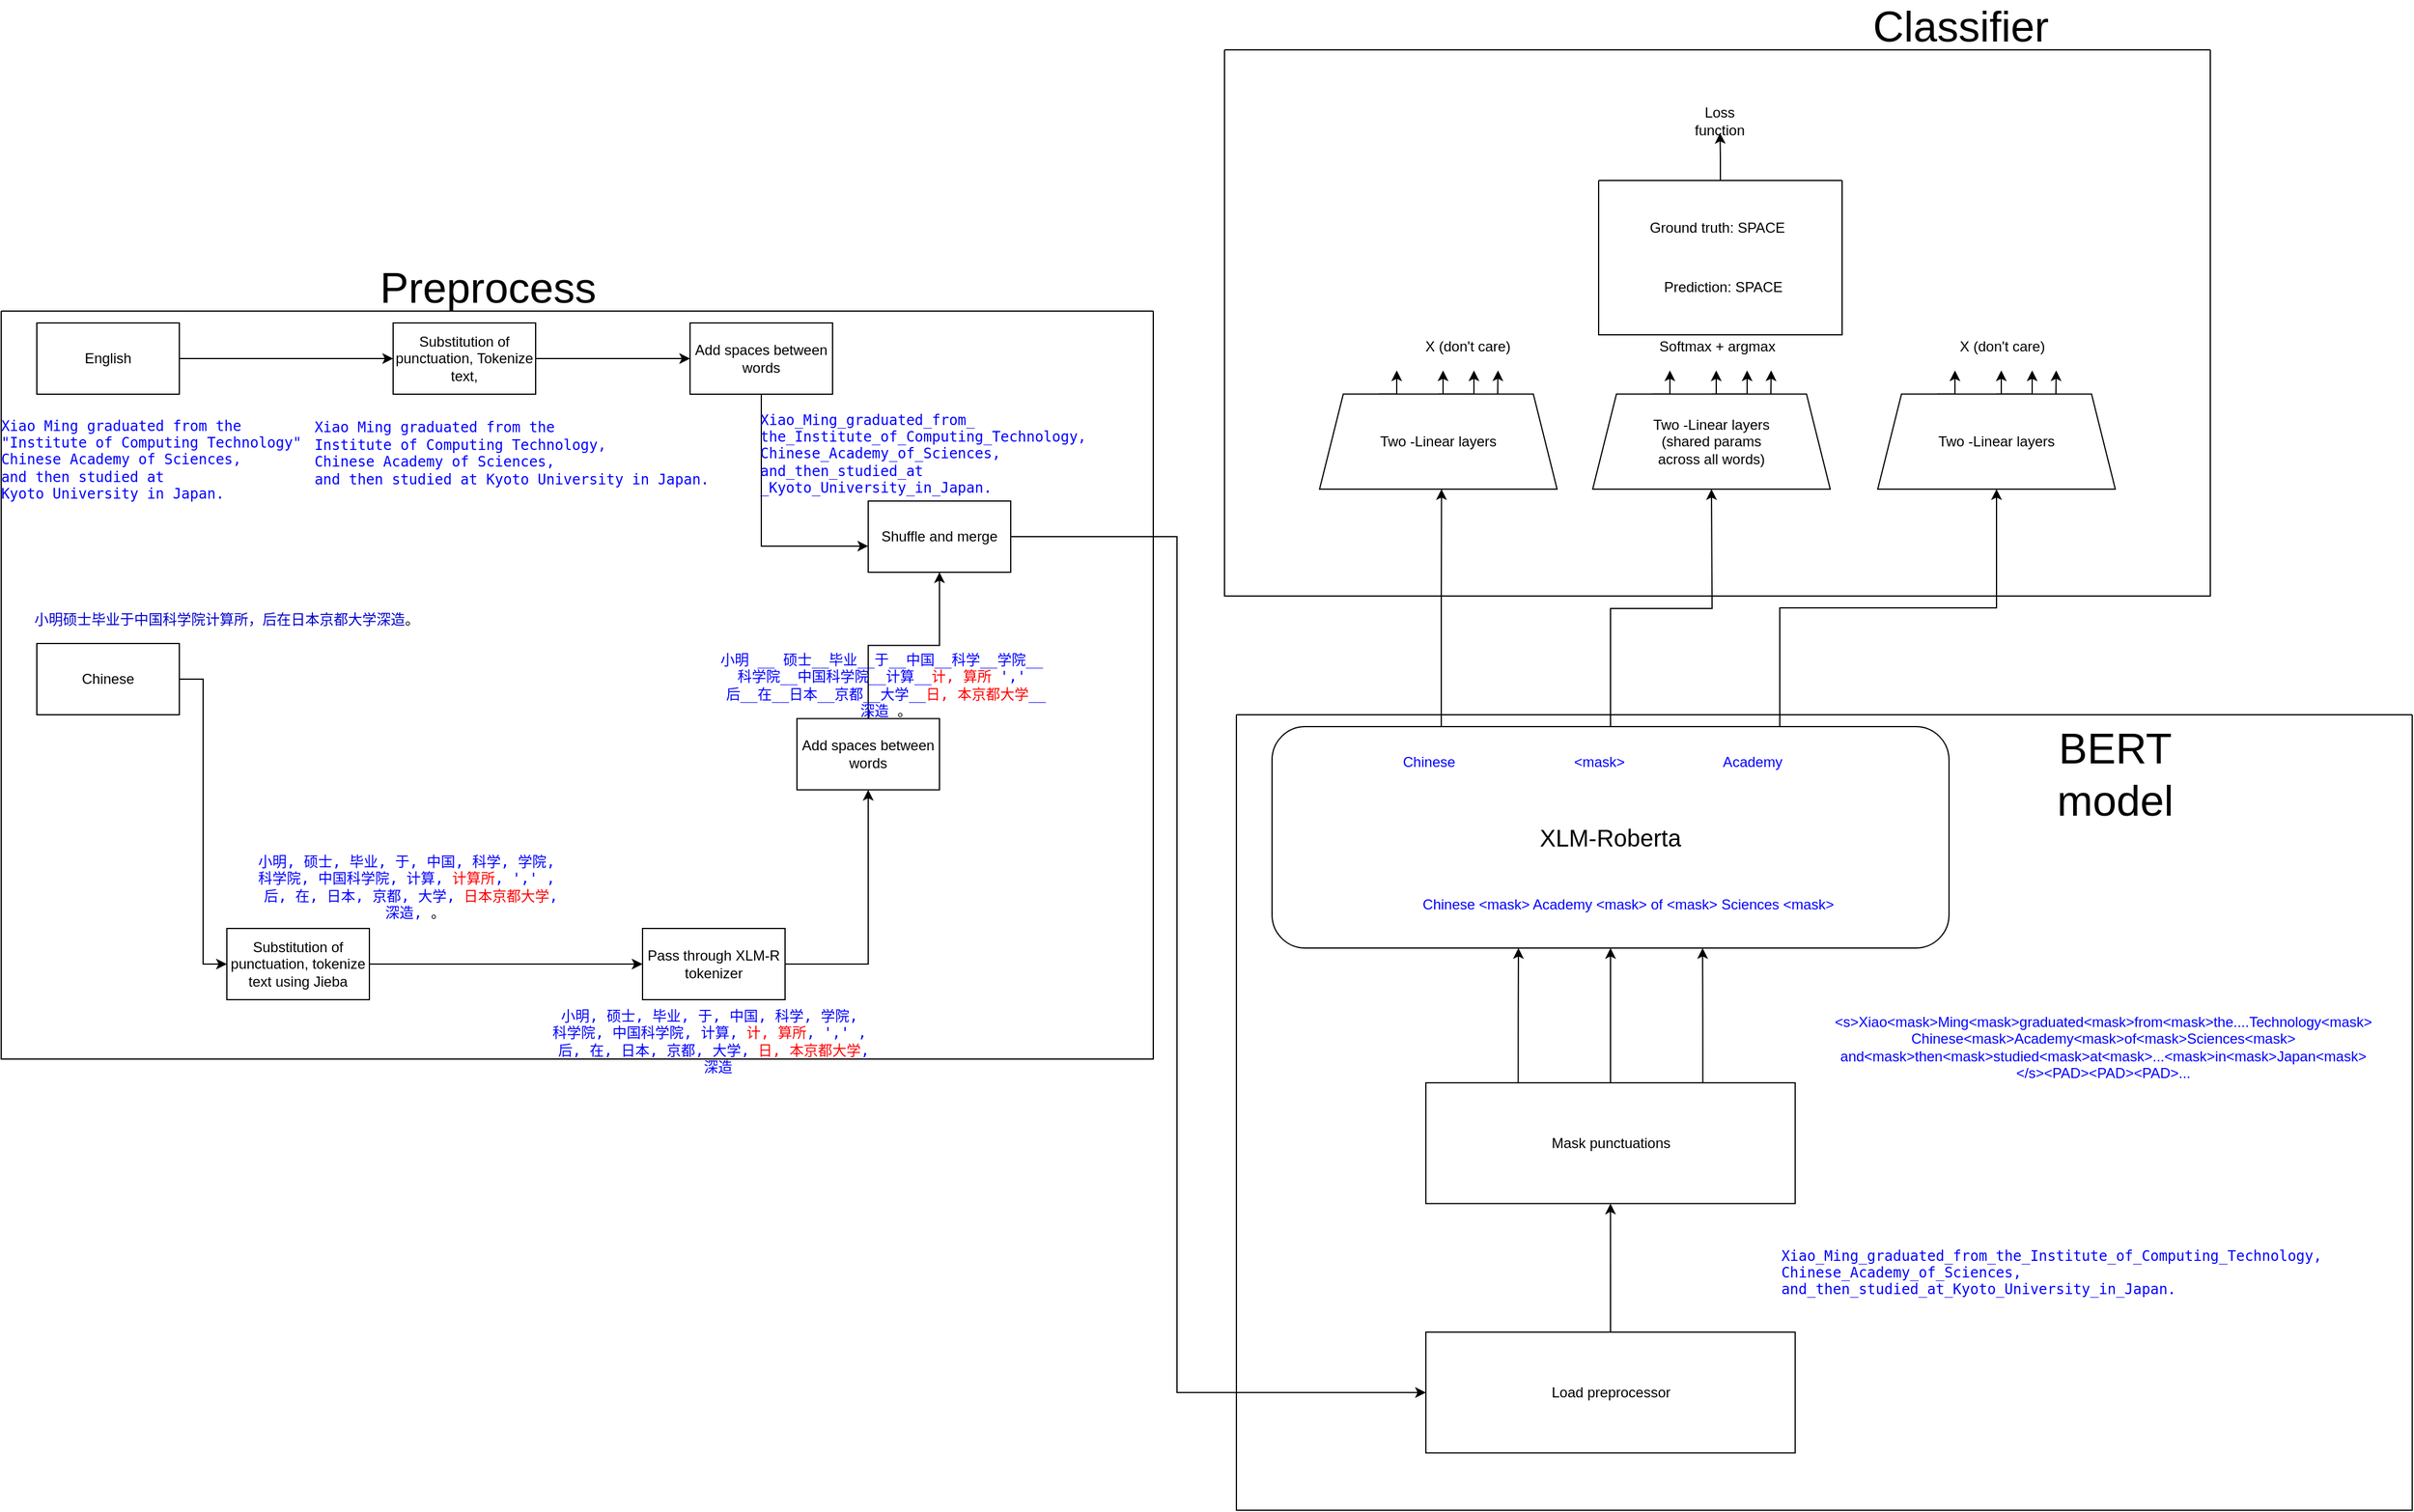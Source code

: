 <mxfile version="15.2.9" type="device"><diagram id="ZJVJjH7LBLkNVGJsUPvE" name="Page-1"><mxGraphModel dx="2568" dy="1235" grid="1" gridSize="10" guides="1" tooltips="1" connect="1" arrows="1" fold="1" page="1" pageScale="1" pageWidth="10000" pageHeight="10000" math="0" shadow="0"><root><mxCell id="0"/><mxCell id="1" parent="0"/><mxCell id="NnTIjYeRfynMUHYFlTm1-5" style="edgeStyle=orthogonalEdgeStyle;rounded=0;orthogonalLoop=1;jettySize=auto;html=1;exitX=1;exitY=0.5;exitDx=0;exitDy=0;entryX=0;entryY=0.5;entryDx=0;entryDy=0;" parent="1" source="NnTIjYeRfynMUHYFlTm1-1" target="NnTIjYeRfynMUHYFlTm1-4" edge="1"><mxGeometry relative="1" as="geometry"/></mxCell><mxCell id="NnTIjYeRfynMUHYFlTm1-1" value="English" style="rounded=0;whiteSpace=wrap;html=1;" parent="1" vertex="1"><mxGeometry x="610" y="350" width="120" height="60" as="geometry"/></mxCell><mxCell id="NnTIjYeRfynMUHYFlTm1-8" style="edgeStyle=orthogonalEdgeStyle;rounded=0;orthogonalLoop=1;jettySize=auto;html=1;exitX=1;exitY=0.5;exitDx=0;exitDy=0;entryX=0;entryY=0.5;entryDx=0;entryDy=0;" parent="1" source="NnTIjYeRfynMUHYFlTm1-2" target="NnTIjYeRfynMUHYFlTm1-7" edge="1"><mxGeometry relative="1" as="geometry"/></mxCell><mxCell id="NnTIjYeRfynMUHYFlTm1-2" value="Chinese" style="rounded=0;whiteSpace=wrap;html=1;" parent="1" vertex="1"><mxGeometry x="610" y="620" width="120" height="60" as="geometry"/></mxCell><mxCell id="NnTIjYeRfynMUHYFlTm1-42" value="" style="swimlane;startSize=0;" parent="1" vertex="1"><mxGeometry x="580" y="340" width="970" height="630" as="geometry"/></mxCell><mxCell id="T-5VXYb1vB4Yz5cfo8jy-2" style="edgeStyle=orthogonalEdgeStyle;rounded=0;orthogonalLoop=1;jettySize=auto;html=1;exitX=1;exitY=0.5;exitDx=0;exitDy=0;entryX=0;entryY=0.5;entryDx=0;entryDy=0;" edge="1" parent="NnTIjYeRfynMUHYFlTm1-42" source="NnTIjYeRfynMUHYFlTm1-7" target="T-5VXYb1vB4Yz5cfo8jy-1"><mxGeometry relative="1" as="geometry"/></mxCell><mxCell id="NnTIjYeRfynMUHYFlTm1-7" value="Substitution of punctuation, tokenize text using Jieba" style="rounded=0;whiteSpace=wrap;html=1;" parent="NnTIjYeRfynMUHYFlTm1-42" vertex="1"><mxGeometry x="190" y="520" width="120" height="60" as="geometry"/></mxCell><mxCell id="NnTIjYeRfynMUHYFlTm1-12" value="Add spaces between words" style="rounded=0;whiteSpace=wrap;html=1;" parent="NnTIjYeRfynMUHYFlTm1-42" vertex="1"><mxGeometry x="670" y="343.27" width="120" height="60" as="geometry"/></mxCell><mxCell id="T-5VXYb1vB4Yz5cfo8jy-3" style="edgeStyle=orthogonalEdgeStyle;rounded=0;orthogonalLoop=1;jettySize=auto;html=1;exitX=1;exitY=0.5;exitDx=0;exitDy=0;" edge="1" parent="NnTIjYeRfynMUHYFlTm1-42" source="T-5VXYb1vB4Yz5cfo8jy-1" target="NnTIjYeRfynMUHYFlTm1-12"><mxGeometry relative="1" as="geometry"/></mxCell><mxCell id="T-5VXYb1vB4Yz5cfo8jy-1" value="Pass through XLM-R tokenizer" style="rounded=0;whiteSpace=wrap;html=1;" vertex="1" parent="NnTIjYeRfynMUHYFlTm1-42"><mxGeometry x="540" y="520" width="120" height="60" as="geometry"/></mxCell><mxCell id="NnTIjYeRfynMUHYFlTm1-16" value="Shuffle and merge" style="rounded=0;whiteSpace=wrap;html=1;" parent="NnTIjYeRfynMUHYFlTm1-42" vertex="1"><mxGeometry x="730" y="160" width="120" height="60" as="geometry"/></mxCell><mxCell id="NnTIjYeRfynMUHYFlTm1-19" style="edgeStyle=orthogonalEdgeStyle;rounded=0;orthogonalLoop=1;jettySize=auto;html=1;exitX=0.5;exitY=0;exitDx=0;exitDy=0;" parent="NnTIjYeRfynMUHYFlTm1-42" source="NnTIjYeRfynMUHYFlTm1-12" target="NnTIjYeRfynMUHYFlTm1-16" edge="1"><mxGeometry relative="1" as="geometry"/></mxCell><mxCell id="NnTIjYeRfynMUHYFlTm1-14" value="Add spaces between words" style="rounded=0;whiteSpace=wrap;html=1;" parent="NnTIjYeRfynMUHYFlTm1-42" vertex="1"><mxGeometry x="580" y="10" width="120" height="60" as="geometry"/></mxCell><mxCell id="NnTIjYeRfynMUHYFlTm1-18" style="edgeStyle=orthogonalEdgeStyle;rounded=0;orthogonalLoop=1;jettySize=auto;html=1;exitX=0.5;exitY=1;exitDx=0;exitDy=0;entryX=0;entryY=0.633;entryDx=0;entryDy=0;entryPerimeter=0;" parent="NnTIjYeRfynMUHYFlTm1-42" source="NnTIjYeRfynMUHYFlTm1-14" target="NnTIjYeRfynMUHYFlTm1-16" edge="1"><mxGeometry relative="1" as="geometry"/></mxCell><mxCell id="NnTIjYeRfynMUHYFlTm1-4" value="Substitution of punctuation, Tokenize text, " style="rounded=0;whiteSpace=wrap;html=1;" parent="NnTIjYeRfynMUHYFlTm1-42" vertex="1"><mxGeometry x="330" y="10" width="120" height="60" as="geometry"/></mxCell><mxCell id="NnTIjYeRfynMUHYFlTm1-15" style="edgeStyle=orthogonalEdgeStyle;rounded=0;orthogonalLoop=1;jettySize=auto;html=1;exitX=1;exitY=0.5;exitDx=0;exitDy=0;entryX=0;entryY=0.5;entryDx=0;entryDy=0;" parent="NnTIjYeRfynMUHYFlTm1-42" source="NnTIjYeRfynMUHYFlTm1-4" target="NnTIjYeRfynMUHYFlTm1-14" edge="1"><mxGeometry relative="1" as="geometry"/></mxCell><mxCell id="T-5VXYb1vB4Yz5cfo8jy-4" value="&lt;pre&gt;&lt;font color=&quot;#0000FF&quot;&gt;&lt;code&gt;小明, 硕士, 毕业, 于, 中国, 科学, 学院, &lt;br&gt;科学院, 中国科学院, 计算, &lt;font color=&quot;#FF0000&quot;&gt;计算所&lt;/font&gt;, ',' , &lt;br&gt;后, 在, 日本, 京都, 大学, &lt;font color=&quot;#FF0000&quot;&gt;日本京都大学&lt;/font&gt;,&lt;br&gt; 深造, &lt;/code&gt;&lt;/font&gt;&lt;span class=&quot;MUxGbd wuQ4Ob WZ8Tjf&quot;&gt;&lt;/span&gt;。&lt;/pre&gt;" style="text;html=1;strokeColor=none;fillColor=none;align=center;verticalAlign=middle;whiteSpace=wrap;rounded=0;" vertex="1" parent="NnTIjYeRfynMUHYFlTm1-42"><mxGeometry x="100" y="480" width="490" height="10" as="geometry"/></mxCell><mxCell id="T-5VXYb1vB4Yz5cfo8jy-5" value="&lt;pre&gt;&lt;font color=&quot;#0000CC&quot;&gt;&lt;span class=&quot;pl-s&quot;&gt;小明硕士毕业于中国科学院计算所，后在日本京都大学深造&lt;/span&gt;&lt;/font&gt;。&lt;/pre&gt;" style="text;html=1;strokeColor=none;fillColor=none;align=center;verticalAlign=middle;whiteSpace=wrap;rounded=0;" vertex="1" parent="NnTIjYeRfynMUHYFlTm1-42"><mxGeometry x="170" y="250" width="40" height="20" as="geometry"/></mxCell><mxCell id="T-5VXYb1vB4Yz5cfo8jy-7" value="&lt;pre&gt;&lt;font color=&quot;#0000FF&quot;&gt;&lt;code&gt;小明, 硕士, 毕业, 于, 中国, 科学, 学院, &lt;br&gt;科学院, 中国科学院, 计算, &lt;font color=&quot;#FF0000&quot;&gt;计, 算所&lt;/font&gt;, ',' , &lt;br&gt;后, 在, 日本, 京都, 大学, &lt;font color=&quot;#FF0000&quot;&gt;日, 本京都大学&lt;/font&gt;,&lt;br&gt; 深造&lt;/code&gt;&lt;/font&gt;&lt;/pre&gt;" style="text;html=1;strokeColor=none;fillColor=none;align=center;verticalAlign=middle;whiteSpace=wrap;rounded=0;" vertex="1" parent="NnTIjYeRfynMUHYFlTm1-42"><mxGeometry x="355" y="610" width="490" height="10" as="geometry"/></mxCell><mxCell id="T-5VXYb1vB4Yz5cfo8jy-9" value="&lt;pre&gt;&lt;font color=&quot;#0000FF&quot;&gt;&lt;code&gt;小明 __ 硕士__毕业__于__中国__科学__学院__ &lt;br&gt;科学院__中国科学院__计算__&lt;font color=&quot;#FF0000&quot;&gt;计, 算所&lt;/font&gt; ',' &lt;br&gt;后__在__日本__京都__大学__&lt;font color=&quot;#FF0000&quot;&gt;日, 本京都大学&lt;/font&gt;__&lt;br&gt;深造 &lt;/code&gt;&lt;/font&gt;&lt;span class=&quot;MUxGbd wuQ4Ob WZ8Tjf&quot;&gt;&lt;/span&gt;。&lt;/pre&gt;" style="text;html=1;strokeColor=none;fillColor=none;align=center;verticalAlign=middle;whiteSpace=wrap;rounded=0;" vertex="1" parent="NnTIjYeRfynMUHYFlTm1-42"><mxGeometry x="500" y="310" width="490" height="10" as="geometry"/></mxCell><mxCell id="T-5VXYb1vB4Yz5cfo8jy-10" value="&lt;div class=&quot;tw-ta-container F0azHf tw-nfl&quot; id=&quot;tw-target-text-container&quot; tabindex=&quot;0&quot;&gt;&lt;pre class=&quot;tw-data-text tw-text-large XcVN5d tw-ta&quot; id=&quot;tw-target-text&quot; style=&quot;text-align: left&quot; dir=&quot;ltr&quot;&gt;&lt;font color=&quot;#0000FF&quot;&gt;&lt;span class=&quot;Y2IQFc&quot; lang=&quot;en&quot;&gt;Xiao Ming graduated from the &lt;br&gt;&quot;Institute of Computing Technology&quot; &lt;br&gt;Chinese Academy of Sciences, &lt;br&gt;and then studied at &lt;br&gt;Kyoto University in Japan.&lt;/span&gt;&lt;/font&gt;&lt;/pre&gt;&lt;/div&gt;" style="text;html=1;strokeColor=none;fillColor=none;align=center;verticalAlign=middle;whiteSpace=wrap;rounded=0;" vertex="1" parent="NnTIjYeRfynMUHYFlTm1-42"><mxGeometry x="110" y="120" width="40" height="10" as="geometry"/></mxCell><mxCell id="T-5VXYb1vB4Yz5cfo8jy-12" value="&lt;div class=&quot;tw-ta-container F0azHf tw-nfl&quot; id=&quot;tw-target-text-container&quot; tabindex=&quot;0&quot;&gt;&lt;pre class=&quot;tw-data-text tw-text-large XcVN5d tw-ta&quot; id=&quot;tw-target-text&quot; style=&quot;text-align: left&quot; dir=&quot;ltr&quot;&gt;&lt;font color=&quot;#0000FF&quot;&gt;&lt;span class=&quot;Y2IQFc&quot; lang=&quot;en&quot;&gt;Xiao_Ming_graduated_from_&lt;br&gt;the_Institute_of_Computing_Technology, &lt;br&gt;Chinese_Academy_of_Sciences, &lt;br&gt;and_then_studied_at&lt;br&gt;_Kyoto_University_in_Japan.&lt;/span&gt;&lt;/font&gt;&lt;/pre&gt;&lt;/div&gt;" style="text;html=1;strokeColor=none;fillColor=none;align=center;verticalAlign=middle;whiteSpace=wrap;rounded=0;" vertex="1" parent="NnTIjYeRfynMUHYFlTm1-42"><mxGeometry x="760" y="110" width="40" height="20" as="geometry"/></mxCell><mxCell id="T-5VXYb1vB4Yz5cfo8jy-11" value="&lt;div class=&quot;tw-ta-container F0azHf tw-nfl&quot; id=&quot;tw-target-text-container&quot; tabindex=&quot;0&quot;&gt;&lt;pre class=&quot;tw-data-text tw-text-large XcVN5d tw-ta&quot; id=&quot;tw-target-text&quot; style=&quot;text-align: left&quot; dir=&quot;ltr&quot;&gt;&lt;font color=&quot;#0000FF&quot;&gt;&lt;span class=&quot;Y2IQFc&quot; lang=&quot;en&quot;&gt;Xiao Ming graduated from the &lt;br&gt;Institute of Computing Technology, &lt;br&gt;Chinese Academy of Sciences, &lt;br&gt;and then studied at Kyoto University in Japan.&lt;/span&gt;&lt;/font&gt;&lt;/pre&gt;&lt;/div&gt;&lt;div class=&quot;tw-target-rmn tw-ta-container F0azHf tw-nfl&quot; id=&quot;tw-target-rmn-container&quot;&gt;&lt;pre class=&quot;tw-data-placeholder tw-text-small tw-ta&quot; id=&quot;tw-target-rmn&quot; style=&quot;text-align: left&quot; dir=&quot;ltr&quot;&gt;&lt;font color=&quot;#0000FF&quot;&gt;&lt;span class=&quot;Y2IQFc&quot;&gt;&lt;br&gt;&lt;br&gt;&lt;/span&gt;&lt;/font&gt;&lt;/pre&gt;&lt;/div&gt;" style="text;html=1;strokeColor=none;fillColor=none;align=center;verticalAlign=middle;whiteSpace=wrap;rounded=0;" vertex="1" parent="NnTIjYeRfynMUHYFlTm1-42"><mxGeometry x="410" y="130" width="40" height="20" as="geometry"/></mxCell><mxCell id="T-5VXYb1vB4Yz5cfo8jy-13" value="&lt;font color=&quot;#0000FF&quot;&gt;&amp;lt;s&amp;gt;Xiao&amp;lt;mask&amp;gt;Ming&amp;lt;mask&amp;gt;graduated&amp;lt;mask&amp;gt;from&amp;lt;mask&amp;gt;the....Technology&amp;lt;mask&amp;gt; &lt;br&gt;Chinese&amp;lt;mask&amp;gt;Academy&amp;lt;mask&amp;gt;of&amp;lt;mask&amp;gt;Sciences&amp;lt;mask&amp;gt;&lt;br&gt;and&amp;lt;mask&amp;gt;then&amp;lt;mask&amp;gt;studied&amp;lt;mask&amp;gt;at&amp;lt;mask&amp;gt;...&amp;lt;mask&amp;gt;in&amp;lt;mask&amp;gt;Japan&amp;lt;mask&amp;gt;&amp;lt;/s&amp;gt;&amp;lt;PAD&amp;gt;&amp;lt;PAD&amp;gt;&amp;lt;PAD&amp;gt;...&lt;br&gt;&lt;/font&gt;" style="text;html=1;strokeColor=none;fillColor=none;align=center;verticalAlign=middle;whiteSpace=wrap;rounded=0;" vertex="1" parent="1"><mxGeometry x="2330" y="950" width="40" height="20" as="geometry"/></mxCell><mxCell id="T-5VXYb1vB4Yz5cfo8jy-20" style="edgeStyle=orthogonalEdgeStyle;rounded=0;orthogonalLoop=1;jettySize=auto;html=1;exitX=0.75;exitY=0;exitDx=0;exitDy=0;" edge="1" parent="1" source="NnTIjYeRfynMUHYFlTm1-31"><mxGeometry relative="1" as="geometry"><mxPoint x="1840.276" y="390" as="targetPoint"/></mxGeometry></mxCell><mxCell id="T-5VXYb1vB4Yz5cfo8jy-37" value="" style="group" vertex="1" connectable="0" parent="1"><mxGeometry x="2160" y="390" width="260" height="100" as="geometry"/></mxCell><mxCell id="T-5VXYb1vB4Yz5cfo8jy-38" style="edgeStyle=orthogonalEdgeStyle;rounded=0;orthogonalLoop=1;jettySize=auto;html=1;exitX=0.5;exitY=0;exitDx=0;exitDy=0;" edge="1" parent="T-5VXYb1vB4Yz5cfo8jy-37" source="T-5VXYb1vB4Yz5cfo8jy-40"><mxGeometry relative="1" as="geometry"><mxPoint x="130" as="targetPoint"/></mxGeometry></mxCell><mxCell id="T-5VXYb1vB4Yz5cfo8jy-39" style="edgeStyle=orthogonalEdgeStyle;rounded=0;orthogonalLoop=1;jettySize=auto;html=1;exitX=0.25;exitY=0;exitDx=0;exitDy=0;" edge="1" parent="T-5VXYb1vB4Yz5cfo8jy-37" source="T-5VXYb1vB4Yz5cfo8jy-40"><mxGeometry relative="1" as="geometry"><mxPoint x="65.0" as="targetPoint"/></mxGeometry></mxCell><mxCell id="T-5VXYb1vB4Yz5cfo8jy-40" value="Two -Linear layers" style="shape=trapezoid;perimeter=trapezoidPerimeter;whiteSpace=wrap;html=1;fixedSize=1;" vertex="1" parent="T-5VXYb1vB4Yz5cfo8jy-37"><mxGeometry y="19.91" width="200" height="80.09" as="geometry"/></mxCell><mxCell id="T-5VXYb1vB4Yz5cfo8jy-41" value="" style="endArrow=classic;html=1;" edge="1" parent="T-5VXYb1vB4Yz5cfo8jy-37"><mxGeometry width="50" height="50" relative="1" as="geometry"><mxPoint x="104.0" y="19.914" as="sourcePoint"/><mxPoint x="104.0" as="targetPoint"/></mxGeometry></mxCell><mxCell id="T-5VXYb1vB4Yz5cfo8jy-42" style="edgeStyle=orthogonalEdgeStyle;rounded=0;orthogonalLoop=1;jettySize=auto;html=1;exitX=0.75;exitY=0;exitDx=0;exitDy=0;" edge="1" parent="1" source="T-5VXYb1vB4Yz5cfo8jy-40"><mxGeometry relative="1" as="geometry"><mxPoint x="2310.276" y="390" as="targetPoint"/></mxGeometry></mxCell><mxCell id="T-5VXYb1vB4Yz5cfo8jy-44" style="edgeStyle=orthogonalEdgeStyle;rounded=0;orthogonalLoop=1;jettySize=auto;html=1;exitX=0.5;exitY=0;exitDx=0;exitDy=0;" edge="1" parent="1" source="NnTIjYeRfynMUHYFlTm1-26"><mxGeometry relative="1" as="geometry"><mxPoint x="2020" y="490" as="targetPoint"/></mxGeometry></mxCell><mxCell id="T-5VXYb1vB4Yz5cfo8jy-45" style="edgeStyle=orthogonalEdgeStyle;rounded=0;orthogonalLoop=1;jettySize=auto;html=1;exitX=0.25;exitY=0;exitDx=0;exitDy=0;" edge="1" parent="1" source="NnTIjYeRfynMUHYFlTm1-26"><mxGeometry relative="1" as="geometry"><mxPoint x="1792.69" y="490" as="targetPoint"/></mxGeometry></mxCell><mxCell id="T-5VXYb1vB4Yz5cfo8jy-46" style="edgeStyle=orthogonalEdgeStyle;rounded=0;orthogonalLoop=1;jettySize=auto;html=1;exitX=0.75;exitY=0;exitDx=0;exitDy=0;" edge="1" parent="1" source="NnTIjYeRfynMUHYFlTm1-26" target="T-5VXYb1vB4Yz5cfo8jy-40"><mxGeometry relative="1" as="geometry"><Array as="points"><mxPoint x="2078" y="590"/><mxPoint x="2260" y="590"/></Array></mxGeometry></mxCell><mxCell id="T-5VXYb1vB4Yz5cfo8jy-49" value="X (don't care)" style="text;html=1;strokeColor=none;fillColor=none;align=center;verticalAlign=middle;whiteSpace=wrap;rounded=0;" vertex="1" parent="1"><mxGeometry x="2210" y="360" width="110" height="20" as="geometry"/></mxCell><mxCell id="T-5VXYb1vB4Yz5cfo8jy-50" value="Ground truth: SPACE" style="text;html=1;strokeColor=none;fillColor=none;align=center;verticalAlign=middle;whiteSpace=wrap;rounded=0;" vertex="1" parent="1"><mxGeometry x="1940" y="260" width="170" height="20" as="geometry"/></mxCell><mxCell id="T-5VXYb1vB4Yz5cfo8jy-54" style="edgeStyle=orthogonalEdgeStyle;rounded=0;orthogonalLoop=1;jettySize=auto;html=1;exitX=0.5;exitY=0;exitDx=0;exitDy=0;" edge="1" parent="1" source="T-5VXYb1vB4Yz5cfo8jy-53" target="T-5VXYb1vB4Yz5cfo8jy-55"><mxGeometry relative="1" as="geometry"><mxPoint x="2027.172" y="180" as="targetPoint"/></mxGeometry></mxCell><mxCell id="T-5VXYb1vB4Yz5cfo8jy-53" value="" style="swimlane;startSize=0;" vertex="1" parent="1"><mxGeometry x="1925" y="230" width="205" height="130" as="geometry"/></mxCell><mxCell id="T-5VXYb1vB4Yz5cfo8jy-55" value="Loss function" style="text;html=1;strokeColor=none;fillColor=none;align=center;verticalAlign=middle;whiteSpace=wrap;rounded=0;" vertex="1" parent="1"><mxGeometry x="2007.172" y="170" width="40" height="20" as="geometry"/></mxCell><mxCell id="T-5VXYb1vB4Yz5cfo8jy-58" value="" style="swimlane;startSize=0;" vertex="1" parent="1"><mxGeometry x="1610" y="120" width="830" height="460" as="geometry"/></mxCell><mxCell id="T-5VXYb1vB4Yz5cfo8jy-60" value="&lt;font style=&quot;font-size: 36px&quot;&gt;Preprocess&lt;/font&gt;" style="text;html=1;strokeColor=none;fillColor=none;align=center;verticalAlign=middle;whiteSpace=wrap;rounded=0;" vertex="1" parent="1"><mxGeometry x="970" y="310" width="40" height="20" as="geometry"/></mxCell><mxCell id="T-5VXYb1vB4Yz5cfo8jy-62" value="&lt;font style=&quot;font-size: 36px&quot;&gt;Classifier&lt;/font&gt;" style="text;html=1;strokeColor=none;fillColor=none;align=center;verticalAlign=middle;whiteSpace=wrap;rounded=0;" vertex="1" parent="1"><mxGeometry x="2210" y="90" width="40" height="20" as="geometry"/></mxCell><mxCell id="NnTIjYeRfynMUHYFlTm1-26" value="&lt;font style=&quot;font-size: 20px&quot;&gt;XLM-Roberta&lt;/font&gt;" style="rounded=1;whiteSpace=wrap;html=1;" parent="1" vertex="1"><mxGeometry x="1650" y="690.005" width="570" height="186.522" as="geometry"/></mxCell><mxCell id="NnTIjYeRfynMUHYFlTm1-28" style="edgeStyle=orthogonalEdgeStyle;rounded=0;orthogonalLoop=1;jettySize=auto;html=1;exitX=0.25;exitY=0;exitDx=0;exitDy=0;entryX=0.364;entryY=1;entryDx=0;entryDy=0;entryPerimeter=0;" parent="1" source="NnTIjYeRfynMUHYFlTm1-23" target="NnTIjYeRfynMUHYFlTm1-26" edge="1"><mxGeometry x="1650" y="420" as="geometry"/></mxCell><mxCell id="NnTIjYeRfynMUHYFlTm1-29" style="edgeStyle=orthogonalEdgeStyle;rounded=0;orthogonalLoop=1;jettySize=auto;html=1;exitX=0.5;exitY=0;exitDx=0;exitDy=0;entryX=0.5;entryY=1;entryDx=0;entryDy=0;" parent="1" source="NnTIjYeRfynMUHYFlTm1-23" target="NnTIjYeRfynMUHYFlTm1-26" edge="1"><mxGeometry x="1650" y="420" as="geometry"/></mxCell><mxCell id="NnTIjYeRfynMUHYFlTm1-30" style="edgeStyle=orthogonalEdgeStyle;rounded=0;orthogonalLoop=1;jettySize=auto;html=1;exitX=0.75;exitY=0;exitDx=0;exitDy=0;entryX=0.636;entryY=1;entryDx=0;entryDy=0;entryPerimeter=0;" parent="1" source="NnTIjYeRfynMUHYFlTm1-23" target="NnTIjYeRfynMUHYFlTm1-26" edge="1"><mxGeometry x="1650" y="420" as="geometry"/></mxCell><mxCell id="T-5VXYb1vB4Yz5cfo8jy-16" value="" style="group" vertex="1" connectable="0" parent="1"><mxGeometry x="1690" y="390" width="260" height="100" as="geometry"/></mxCell><mxCell id="NnTIjYeRfynMUHYFlTm1-37" style="edgeStyle=orthogonalEdgeStyle;rounded=0;orthogonalLoop=1;jettySize=auto;html=1;exitX=0.5;exitY=0;exitDx=0;exitDy=0;" parent="T-5VXYb1vB4Yz5cfo8jy-16" source="NnTIjYeRfynMUHYFlTm1-31" edge="1"><mxGeometry relative="1" as="geometry"><mxPoint x="130" as="targetPoint"/></mxGeometry></mxCell><mxCell id="NnTIjYeRfynMUHYFlTm1-40" style="edgeStyle=orthogonalEdgeStyle;rounded=0;orthogonalLoop=1;jettySize=auto;html=1;exitX=0.25;exitY=0;exitDx=0;exitDy=0;" parent="T-5VXYb1vB4Yz5cfo8jy-16" source="NnTIjYeRfynMUHYFlTm1-31" edge="1"><mxGeometry relative="1" as="geometry"><mxPoint x="65.0" as="targetPoint"/></mxGeometry></mxCell><mxCell id="NnTIjYeRfynMUHYFlTm1-31" value="Two -Linear layers" style="shape=trapezoid;perimeter=trapezoidPerimeter;whiteSpace=wrap;html=1;fixedSize=1;" parent="T-5VXYb1vB4Yz5cfo8jy-16" vertex="1"><mxGeometry y="19.91" width="200" height="80.09" as="geometry"/></mxCell><mxCell id="NnTIjYeRfynMUHYFlTm1-39" value="" style="endArrow=classic;html=1;" parent="T-5VXYb1vB4Yz5cfo8jy-16" edge="1"><mxGeometry width="50" height="50" relative="1" as="geometry"><mxPoint x="104.0" y="19.914" as="sourcePoint"/><mxPoint x="104.0" as="targetPoint"/></mxGeometry></mxCell><mxCell id="T-5VXYb1vB4Yz5cfo8jy-31" value="" style="group" vertex="1" connectable="0" parent="1"><mxGeometry x="1920" y="390" width="260" height="100" as="geometry"/></mxCell><mxCell id="T-5VXYb1vB4Yz5cfo8jy-32" style="edgeStyle=orthogonalEdgeStyle;rounded=0;orthogonalLoop=1;jettySize=auto;html=1;exitX=0.5;exitY=0;exitDx=0;exitDy=0;" edge="1" parent="T-5VXYb1vB4Yz5cfo8jy-31" source="T-5VXYb1vB4Yz5cfo8jy-34"><mxGeometry relative="1" as="geometry"><mxPoint x="130" as="targetPoint"/></mxGeometry></mxCell><mxCell id="T-5VXYb1vB4Yz5cfo8jy-33" style="edgeStyle=orthogonalEdgeStyle;rounded=0;orthogonalLoop=1;jettySize=auto;html=1;exitX=0.25;exitY=0;exitDx=0;exitDy=0;" edge="1" parent="T-5VXYb1vB4Yz5cfo8jy-31" source="T-5VXYb1vB4Yz5cfo8jy-34"><mxGeometry relative="1" as="geometry"><mxPoint x="65.0" as="targetPoint"/></mxGeometry></mxCell><mxCell id="T-5VXYb1vB4Yz5cfo8jy-34" value="&lt;div&gt;Two -Linear layers&lt;/div&gt;&lt;div&gt;(shared params &lt;br&gt;&lt;/div&gt;&lt;div&gt;across all words)&lt;br&gt;&lt;/div&gt;" style="shape=trapezoid;perimeter=trapezoidPerimeter;whiteSpace=wrap;html=1;fixedSize=1;" vertex="1" parent="T-5VXYb1vB4Yz5cfo8jy-31"><mxGeometry y="19.91" width="200" height="80.09" as="geometry"/></mxCell><mxCell id="T-5VXYb1vB4Yz5cfo8jy-35" value="" style="endArrow=classic;html=1;" edge="1" parent="T-5VXYb1vB4Yz5cfo8jy-31"><mxGeometry width="50" height="50" relative="1" as="geometry"><mxPoint x="104.0" y="19.914" as="sourcePoint"/><mxPoint x="104.0" as="targetPoint"/></mxGeometry></mxCell><mxCell id="T-5VXYb1vB4Yz5cfo8jy-36" style="edgeStyle=orthogonalEdgeStyle;rounded=0;orthogonalLoop=1;jettySize=auto;html=1;exitX=0.75;exitY=0;exitDx=0;exitDy=0;" edge="1" parent="1" source="T-5VXYb1vB4Yz5cfo8jy-34"><mxGeometry x="1650" y="330" as="geometry"><mxPoint x="2070.276" y="390" as="targetPoint"/></mxGeometry></mxCell><mxCell id="T-5VXYb1vB4Yz5cfo8jy-47" value="X (don't care)" style="text;html=1;strokeColor=none;fillColor=none;align=center;verticalAlign=middle;whiteSpace=wrap;rounded=0;" vertex="1" parent="1"><mxGeometry x="1760" y="360" width="110" height="20" as="geometry"/></mxCell><mxCell id="T-5VXYb1vB4Yz5cfo8jy-48" value="Softmax + argmax" style="text;html=1;strokeColor=none;fillColor=none;align=center;verticalAlign=middle;whiteSpace=wrap;rounded=0;" vertex="1" parent="1"><mxGeometry x="1970" y="360" width="110" height="20" as="geometry"/></mxCell><mxCell id="T-5VXYb1vB4Yz5cfo8jy-51" value="Prediction: SPACE" style="text;html=1;strokeColor=none;fillColor=none;align=center;verticalAlign=middle;whiteSpace=wrap;rounded=0;" vertex="1" parent="1"><mxGeometry x="1970" y="310" width="120" height="20" as="geometry"/></mxCell><mxCell id="T-5VXYb1vB4Yz5cfo8jy-65" value="" style="group" vertex="1" connectable="0" parent="1"><mxGeometry x="1620" y="680" width="990" height="670" as="geometry"/></mxCell><mxCell id="NnTIjYeRfynMUHYFlTm1-21" value="Load preprocessor" style="rounded=0;whiteSpace=wrap;html=1;" parent="T-5VXYb1vB4Yz5cfo8jy-65" vertex="1"><mxGeometry x="159.545" y="520.001" width="310.909" height="101.739" as="geometry"/></mxCell><mxCell id="T-5VXYb1vB4Yz5cfo8jy-59" value="" style="swimlane;startSize=0;" vertex="1" parent="T-5VXYb1vB4Yz5cfo8jy-65"><mxGeometry width="990" height="670" as="geometry"/></mxCell><mxCell id="T-5VXYb1vB4Yz5cfo8jy-61" value="&lt;font style=&quot;font-size: 36px&quot;&gt;BERT model&lt;br&gt;&lt;/font&gt;" style="text;html=1;strokeColor=none;fillColor=none;align=center;verticalAlign=middle;whiteSpace=wrap;rounded=0;" vertex="1" parent="T-5VXYb1vB4Yz5cfo8jy-59"><mxGeometry x="720" y="40" width="40" height="20" as="geometry"/></mxCell><mxCell id="T-5VXYb1vB4Yz5cfo8jy-56" value="&lt;div class=&quot;tw-ta-container F0azHf tw-nfl&quot; id=&quot;tw-target-text-container&quot; tabindex=&quot;0&quot;&gt;&lt;pre class=&quot;tw-data-text tw-text-large XcVN5d tw-ta&quot; id=&quot;tw-target-text&quot; style=&quot;text-align: left&quot; dir=&quot;ltr&quot;&gt;&lt;font color=&quot;#0000FF&quot;&gt;&lt;span class=&quot;Y2IQFc&quot; lang=&quot;en&quot;&gt;Xiao_Ming_graduated_from_the_Institute_of_Computing_Technology, &lt;br&gt;Chinese_Academy_of_Sciences, &lt;br&gt;and_then_studied_at_Kyoto_University_in_Japan.&lt;/span&gt;&lt;/font&gt;&lt;/pre&gt;&lt;/div&gt;&lt;div class=&quot;tw-target-rmn tw-ta-container F0azHf tw-nfl&quot; id=&quot;tw-target-rmn-container&quot;&gt;&lt;pre class=&quot;tw-data-placeholder tw-text-small tw-ta&quot; id=&quot;tw-target-rmn&quot; style=&quot;text-align: left&quot; dir=&quot;ltr&quot;&gt;&lt;font color=&quot;#0000FF&quot;&gt;&lt;span class=&quot;Y2IQFc&quot;&gt;&lt;br&gt;&lt;br&gt;&lt;/span&gt;&lt;/font&gt;&lt;/pre&gt;&lt;/div&gt;" style="text;html=1;strokeColor=none;fillColor=none;align=center;verticalAlign=middle;whiteSpace=wrap;rounded=0;" vertex="1" parent="T-5VXYb1vB4Yz5cfo8jy-59"><mxGeometry x="670" y="480" width="40" height="20" as="geometry"/></mxCell><mxCell id="NnTIjYeRfynMUHYFlTm1-23" value="Mask punctuations" style="rounded=0;whiteSpace=wrap;html=1;" parent="T-5VXYb1vB4Yz5cfo8jy-65" vertex="1"><mxGeometry x="159.545" y="310.002" width="310.909" height="101.739" as="geometry"/></mxCell><mxCell id="T-5VXYb1vB4Yz5cfo8jy-14" value="&lt;font color=&quot;#0000FF&quot;&gt;Chinese &amp;lt;mask&amp;gt; Academy &amp;lt;mask&amp;gt; of &amp;lt;mask&amp;gt; Sciences &amp;lt;mask&amp;gt;&lt;br&gt;&lt;/font&gt;" style="text;html=1;strokeColor=none;fillColor=none;align=center;verticalAlign=middle;whiteSpace=wrap;rounded=0;" vertex="1" parent="T-5VXYb1vB4Yz5cfo8jy-65"><mxGeometry x="120" y="150" width="420" height="20" as="geometry"/></mxCell><mxCell id="T-5VXYb1vB4Yz5cfo8jy-15" value="&lt;font color=&quot;#0000FF&quot;&gt;Chinese &amp;nbsp; &amp;nbsp; &amp;nbsp; &amp;nbsp; &amp;nbsp; &amp;nbsp; &amp;nbsp; &amp;nbsp; &amp;nbsp; &amp;nbsp; &amp;nbsp; &amp;nbsp; &amp;nbsp; &amp;nbsp;&amp;nbsp; &amp;lt;mask&amp;gt;&amp;nbsp;&amp;nbsp;&amp;nbsp;&amp;nbsp;&amp;nbsp;&amp;nbsp;&amp;nbsp;&amp;nbsp;&amp;nbsp;&amp;nbsp;&amp;nbsp;&amp;nbsp;&amp;nbsp;&amp;nbsp;&amp;nbsp;&amp;nbsp;&amp;nbsp;&amp;nbsp;&amp;nbsp;&amp;nbsp;&amp;nbsp;&amp;nbsp;&amp;nbsp;&amp;nbsp; Academy&lt;br&gt;&lt;/font&gt;" style="text;html=1;strokeColor=none;fillColor=none;align=center;verticalAlign=middle;whiteSpace=wrap;rounded=0;" vertex="1" parent="T-5VXYb1vB4Yz5cfo8jy-65"><mxGeometry x="90" y="30" width="420" height="20" as="geometry"/></mxCell><mxCell id="NnTIjYeRfynMUHYFlTm1-22" style="edgeStyle=orthogonalEdgeStyle;rounded=0;orthogonalLoop=1;jettySize=auto;html=1;exitX=0.5;exitY=0;exitDx=0;exitDy=0;" parent="T-5VXYb1vB4Yz5cfo8jy-65" source="NnTIjYeRfynMUHYFlTm1-21" target="NnTIjYeRfynMUHYFlTm1-23" edge="1"><mxGeometry relative="1" as="geometry"><mxPoint x="1935" y="836.522" as="targetPoint"/></mxGeometry></mxCell><mxCell id="T-5VXYb1vB4Yz5cfo8jy-66" style="edgeStyle=orthogonalEdgeStyle;rounded=0;orthogonalLoop=1;jettySize=auto;html=1;exitX=1;exitY=0.5;exitDx=0;exitDy=0;entryX=0;entryY=0.5;entryDx=0;entryDy=0;" edge="1" parent="1" source="NnTIjYeRfynMUHYFlTm1-16" target="NnTIjYeRfynMUHYFlTm1-21"><mxGeometry relative="1" as="geometry"><Array as="points"><mxPoint x="1570" y="530"/><mxPoint x="1570" y="1251"/></Array></mxGeometry></mxCell></root></mxGraphModel></diagram></mxfile>